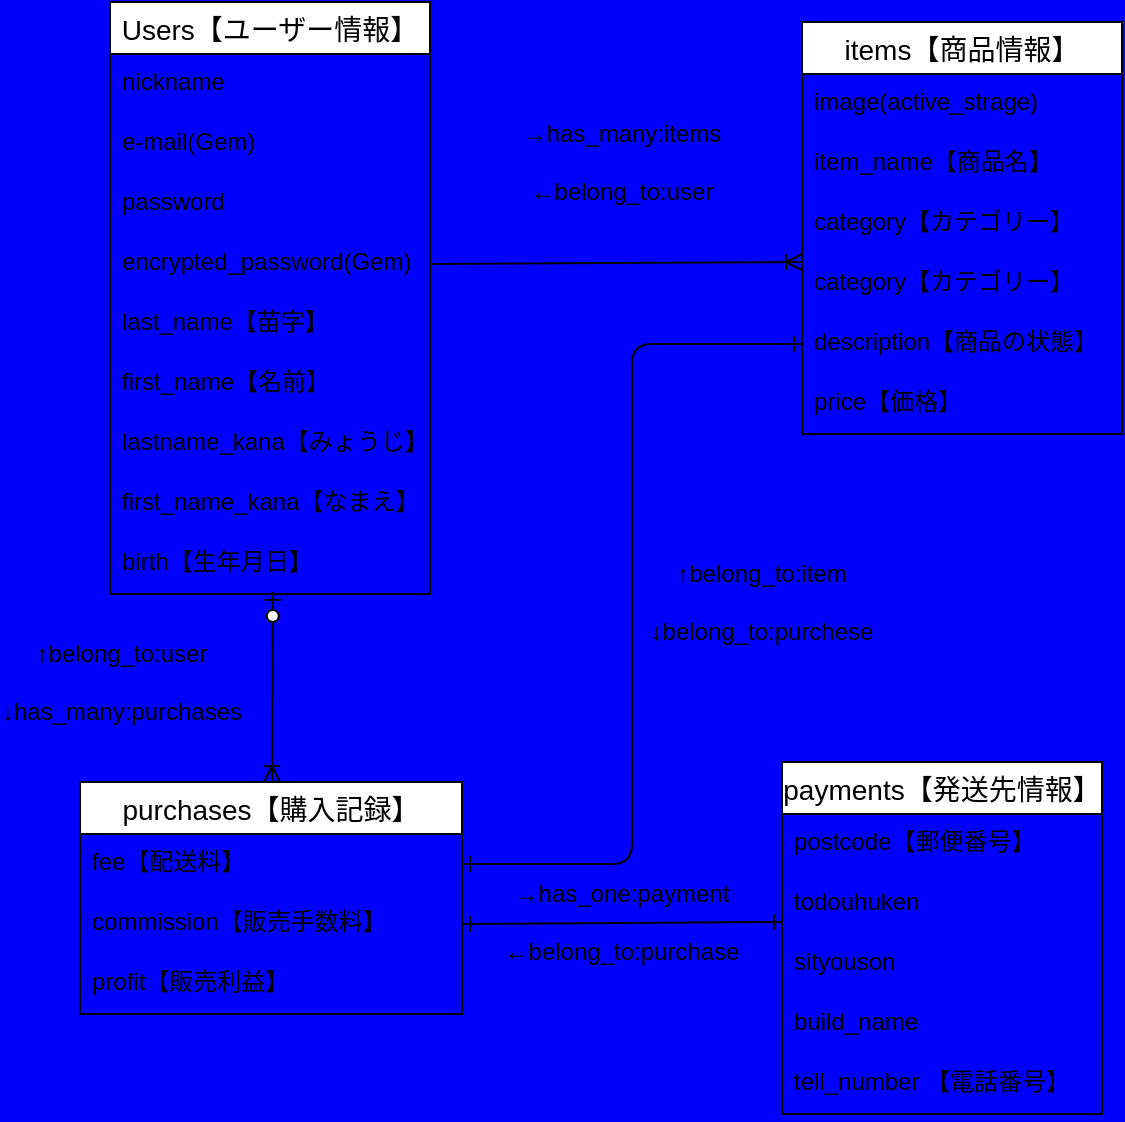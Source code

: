 <mxfile>
    <diagram id="b0n9HCv2dK_fHI8tMbHB" name="ページ2">
        <mxGraphModel dx="664" dy="624" grid="1" gridSize="10" guides="1" tooltips="1" connect="1" arrows="1" fold="1" page="1" pageScale="1" pageWidth="827" pageHeight="1169" background="#0000FF" math="0" shadow="0">
            <root>
                <mxCell id="0"/>
                <mxCell id="1" parent="0"/>
                <mxCell id="lGrzhq-W9deMXUlAprRK-2" value="Users【ユーザー情報】" style="swimlane;fontStyle=0;childLayout=stackLayout;horizontal=1;startSize=26;horizontalStack=0;resizeParent=1;resizeParentMax=0;resizeLast=0;collapsible=1;marginBottom=0;align=center;fontSize=14;" vertex="1" parent="1">
                    <mxGeometry x="254" y="110" width="160" height="296" as="geometry"/>
                </mxCell>
                <mxCell id="lGrzhq-W9deMXUlAprRK-6" value="nickname  " style="text;strokeColor=none;fillColor=none;spacingLeft=4;spacingRight=4;overflow=hidden;rotatable=0;points=[[0,0.5],[1,0.5]];portConstraint=eastwest;fontSize=12;" vertex="1" parent="lGrzhq-W9deMXUlAprRK-2">
                    <mxGeometry y="26" width="160" height="30" as="geometry"/>
                </mxCell>
                <mxCell id="lGrzhq-W9deMXUlAprRK-7" value="e-mail(Gem)" style="text;strokeColor=none;fillColor=none;spacingLeft=4;spacingRight=4;overflow=hidden;rotatable=0;points=[[0,0.5],[1,0.5]];portConstraint=eastwest;fontSize=12;" vertex="1" parent="lGrzhq-W9deMXUlAprRK-2">
                    <mxGeometry y="56" width="160" height="30" as="geometry"/>
                </mxCell>
                <mxCell id="lGrzhq-W9deMXUlAprRK-8" value="password" style="text;strokeColor=none;fillColor=none;spacingLeft=4;spacingRight=4;overflow=hidden;rotatable=0;points=[[0,0.5],[1,0.5]];portConstraint=eastwest;fontSize=12;" vertex="1" parent="lGrzhq-W9deMXUlAprRK-2">
                    <mxGeometry y="86" width="160" height="30" as="geometry"/>
                </mxCell>
                <mxCell id="lGrzhq-W9deMXUlAprRK-3" value="encrypted_password(Gem)" style="text;strokeColor=none;fillColor=none;spacingLeft=4;spacingRight=4;overflow=hidden;rotatable=0;points=[[0,0.5],[1,0.5]];portConstraint=eastwest;fontSize=12;" vertex="1" parent="lGrzhq-W9deMXUlAprRK-2">
                    <mxGeometry y="116" width="160" height="30" as="geometry"/>
                </mxCell>
                <mxCell id="lGrzhq-W9deMXUlAprRK-4" value="last_name【苗字】" style="text;strokeColor=none;fillColor=none;spacingLeft=4;spacingRight=4;overflow=hidden;rotatable=0;points=[[0,0.5],[1,0.5]];portConstraint=eastwest;fontSize=12;" vertex="1" parent="lGrzhq-W9deMXUlAprRK-2">
                    <mxGeometry y="146" width="160" height="30" as="geometry"/>
                </mxCell>
                <mxCell id="lGrzhq-W9deMXUlAprRK-9" value="first_name【名前】" style="text;strokeColor=none;fillColor=none;spacingLeft=4;spacingRight=4;overflow=hidden;rotatable=0;points=[[0,0.5],[1,0.5]];portConstraint=eastwest;fontSize=12;" vertex="1" parent="lGrzhq-W9deMXUlAprRK-2">
                    <mxGeometry y="176" width="160" height="30" as="geometry"/>
                </mxCell>
                <mxCell id="lGrzhq-W9deMXUlAprRK-10" value="lastname_kana【みょうじ】" style="text;strokeColor=none;fillColor=none;spacingLeft=4;spacingRight=4;overflow=hidden;rotatable=0;points=[[0,0.5],[1,0.5]];portConstraint=eastwest;fontSize=12;" vertex="1" parent="lGrzhq-W9deMXUlAprRK-2">
                    <mxGeometry y="206" width="160" height="30" as="geometry"/>
                </mxCell>
                <mxCell id="lGrzhq-W9deMXUlAprRK-11" value="first_name_kana【なまえ】" style="text;strokeColor=none;fillColor=none;spacingLeft=4;spacingRight=4;overflow=hidden;rotatable=0;points=[[0,0.5],[1,0.5]];portConstraint=eastwest;fontSize=12;" vertex="1" parent="lGrzhq-W9deMXUlAprRK-2">
                    <mxGeometry y="236" width="160" height="30" as="geometry"/>
                </mxCell>
                <mxCell id="lGrzhq-W9deMXUlAprRK-12" value="birth【生年月日】" style="text;strokeColor=none;fillColor=none;spacingLeft=4;spacingRight=4;overflow=hidden;rotatable=0;points=[[0,0.5],[1,0.5]];portConstraint=eastwest;fontSize=12;" vertex="1" parent="lGrzhq-W9deMXUlAprRK-2">
                    <mxGeometry y="266" width="160" height="30" as="geometry"/>
                </mxCell>
                <mxCell id="lGrzhq-W9deMXUlAprRK-14" value="items【商品情報】" style="swimlane;fontStyle=0;childLayout=stackLayout;horizontal=1;startSize=26;horizontalStack=0;resizeParent=1;resizeParentMax=0;resizeLast=0;collapsible=1;marginBottom=0;align=center;fontSize=14;" vertex="1" parent="1">
                    <mxGeometry x="600" y="120" width="160" height="206" as="geometry"/>
                </mxCell>
                <mxCell id="lGrzhq-W9deMXUlAprRK-15" value="image(active_strage)" style="text;strokeColor=none;fillColor=none;spacingLeft=4;spacingRight=4;overflow=hidden;rotatable=0;points=[[0,0.5],[1,0.5]];portConstraint=eastwest;fontSize=12;" vertex="1" parent="lGrzhq-W9deMXUlAprRK-14">
                    <mxGeometry y="26" width="160" height="30" as="geometry"/>
                </mxCell>
                <mxCell id="lGrzhq-W9deMXUlAprRK-16" value="item_name【商品名】" style="text;strokeColor=none;fillColor=none;spacingLeft=4;spacingRight=4;overflow=hidden;rotatable=0;points=[[0,0.5],[1,0.5]];portConstraint=eastwest;fontSize=12;" vertex="1" parent="lGrzhq-W9deMXUlAprRK-14">
                    <mxGeometry y="56" width="160" height="30" as="geometry"/>
                </mxCell>
                <mxCell id="fSsrOqIMTbPt8UFpkI5u-9" value="category【カテゴリー】" style="text;strokeColor=none;fillColor=none;spacingLeft=4;spacingRight=4;overflow=hidden;rotatable=0;points=[[0,0.5],[1,0.5]];portConstraint=eastwest;fontSize=12;" vertex="1" parent="lGrzhq-W9deMXUlAprRK-14">
                    <mxGeometry y="86" width="160" height="30" as="geometry"/>
                </mxCell>
                <mxCell id="lGrzhq-W9deMXUlAprRK-18" value="category【カテゴリー】" style="text;strokeColor=none;fillColor=none;spacingLeft=4;spacingRight=4;overflow=hidden;rotatable=0;points=[[0,0.5],[1,0.5]];portConstraint=eastwest;fontSize=12;" vertex="1" parent="lGrzhq-W9deMXUlAprRK-14">
                    <mxGeometry y="116" width="160" height="30" as="geometry"/>
                </mxCell>
                <mxCell id="lGrzhq-W9deMXUlAprRK-19" value="description【商品の状態】" style="text;strokeColor=none;fillColor=none;spacingLeft=4;spacingRight=4;overflow=hidden;rotatable=0;points=[[0,0.5],[1,0.5]];portConstraint=eastwest;fontSize=12;" vertex="1" parent="lGrzhq-W9deMXUlAprRK-14">
                    <mxGeometry y="146" width="160" height="30" as="geometry"/>
                </mxCell>
                <mxCell id="lGrzhq-W9deMXUlAprRK-20" value="price【価格】" style="text;strokeColor=none;fillColor=none;spacingLeft=4;spacingRight=4;overflow=hidden;rotatable=0;points=[[0,0.5],[1,0.5]];portConstraint=eastwest;fontSize=12;" vertex="1" parent="lGrzhq-W9deMXUlAprRK-14">
                    <mxGeometry y="176" width="160" height="30" as="geometry"/>
                </mxCell>
                <mxCell id="lGrzhq-W9deMXUlAprRK-38" value="purchases【購入記録】" style="swimlane;fontStyle=0;childLayout=stackLayout;horizontal=1;startSize=26;horizontalStack=0;resizeParent=1;resizeParentMax=0;resizeLast=0;collapsible=1;marginBottom=0;align=center;fontSize=14;" vertex="1" parent="1">
                    <mxGeometry x="239" y="500" width="191" height="116" as="geometry"/>
                </mxCell>
                <mxCell id="lGrzhq-W9deMXUlAprRK-39" value="fee【配送料】" style="text;strokeColor=none;fillColor=none;spacingLeft=4;spacingRight=4;overflow=hidden;rotatable=0;points=[[0,0.5],[1,0.5]];portConstraint=eastwest;fontSize=12;" vertex="1" parent="lGrzhq-W9deMXUlAprRK-38">
                    <mxGeometry y="26" width="191" height="30" as="geometry"/>
                </mxCell>
                <mxCell id="lGrzhq-W9deMXUlAprRK-40" value="commission【販売手数料】" style="text;strokeColor=none;fillColor=none;spacingLeft=4;spacingRight=4;overflow=hidden;rotatable=0;points=[[0,0.5],[1,0.5]];portConstraint=eastwest;fontSize=12;" vertex="1" parent="lGrzhq-W9deMXUlAprRK-38">
                    <mxGeometry y="56" width="191" height="30" as="geometry"/>
                </mxCell>
                <mxCell id="lGrzhq-W9deMXUlAprRK-41" value="profit【販売利益】" style="text;strokeColor=none;fillColor=none;spacingLeft=4;spacingRight=4;overflow=hidden;rotatable=0;points=[[0,0.5],[1,0.5]];portConstraint=eastwest;fontSize=12;" vertex="1" parent="lGrzhq-W9deMXUlAprRK-38">
                    <mxGeometry y="86" width="191" height="30" as="geometry"/>
                </mxCell>
                <mxCell id="fSsrOqIMTbPt8UFpkI5u-1" value="payments【発送先情報】" style="swimlane;fontStyle=0;childLayout=stackLayout;horizontal=1;startSize=26;horizontalStack=0;resizeParent=1;resizeParentMax=0;resizeLast=0;collapsible=1;marginBottom=0;align=center;fontSize=14;" vertex="1" parent="1">
                    <mxGeometry x="590" y="490" width="160" height="176" as="geometry"/>
                </mxCell>
                <mxCell id="fSsrOqIMTbPt8UFpkI5u-2" value="postcode【郵便番号】" style="text;strokeColor=none;fillColor=none;spacingLeft=4;spacingRight=4;overflow=hidden;rotatable=0;points=[[0,0.5],[1,0.5]];portConstraint=eastwest;fontSize=12;" vertex="1" parent="fSsrOqIMTbPt8UFpkI5u-1">
                    <mxGeometry y="26" width="160" height="30" as="geometry"/>
                </mxCell>
                <mxCell id="fSsrOqIMTbPt8UFpkI5u-3" value="todouhuken" style="text;strokeColor=none;fillColor=none;spacingLeft=4;spacingRight=4;overflow=hidden;rotatable=0;points=[[0,0.5],[1,0.5]];portConstraint=eastwest;fontSize=12;" vertex="1" parent="fSsrOqIMTbPt8UFpkI5u-1">
                    <mxGeometry y="56" width="160" height="30" as="geometry"/>
                </mxCell>
                <mxCell id="fSsrOqIMTbPt8UFpkI5u-5" value="sityouson" style="text;strokeColor=none;fillColor=none;spacingLeft=4;spacingRight=4;overflow=hidden;rotatable=0;points=[[0,0.5],[1,0.5]];portConstraint=eastwest;fontSize=12;" vertex="1" parent="fSsrOqIMTbPt8UFpkI5u-1">
                    <mxGeometry y="86" width="160" height="30" as="geometry"/>
                </mxCell>
                <mxCell id="fSsrOqIMTbPt8UFpkI5u-6" value="build_name" style="text;strokeColor=none;fillColor=none;spacingLeft=4;spacingRight=4;overflow=hidden;rotatable=0;points=[[0,0.5],[1,0.5]];portConstraint=eastwest;fontSize=12;" vertex="1" parent="fSsrOqIMTbPt8UFpkI5u-1">
                    <mxGeometry y="116" width="160" height="30" as="geometry"/>
                </mxCell>
                <mxCell id="fSsrOqIMTbPt8UFpkI5u-4" value="tell_number 【電話番号】" style="text;strokeColor=none;fillColor=none;spacingLeft=4;spacingRight=4;overflow=hidden;rotatable=0;points=[[0,0.5],[1,0.5]];portConstraint=eastwest;fontSize=12;" vertex="1" parent="fSsrOqIMTbPt8UFpkI5u-1">
                    <mxGeometry y="146" width="160" height="30" as="geometry"/>
                </mxCell>
                <mxCell id="fSsrOqIMTbPt8UFpkI5u-15" style="edgeStyle=none;html=1;exitX=1;exitY=0.5;exitDx=0;exitDy=0;endArrow=ERoneToMany;endFill=0;" edge="1" parent="1" source="lGrzhq-W9deMXUlAprRK-3">
                    <mxGeometry relative="1" as="geometry">
                        <mxPoint x="600" y="240" as="targetPoint"/>
                    </mxGeometry>
                </mxCell>
                <mxCell id="fSsrOqIMTbPt8UFpkI5u-20" value="" style="fontSize=12;html=1;endArrow=ERoneToMany;startArrow=ERzeroToOne;jumpSize=6;exitX=0.509;exitY=0.967;exitDx=0;exitDy=0;exitPerimeter=0;" edge="1" parent="1" source="lGrzhq-W9deMXUlAprRK-12">
                    <mxGeometry width="100" height="100" relative="1" as="geometry">
                        <mxPoint x="330" y="410" as="sourcePoint"/>
                        <mxPoint x="335" y="500" as="targetPoint"/>
                    </mxGeometry>
                </mxCell>
                <mxCell id="fSsrOqIMTbPt8UFpkI5u-22" style="edgeStyle=none;curved=1;jumpSize=6;html=1;exitX=1;exitY=0.5;exitDx=0;exitDy=0;endArrow=ERone;endFill=0;startArrow=ERone;startFill=0;" edge="1" parent="1" source="lGrzhq-W9deMXUlAprRK-40">
                    <mxGeometry relative="1" as="geometry">
                        <mxPoint x="590" y="570" as="targetPoint"/>
                    </mxGeometry>
                </mxCell>
                <mxCell id="fSsrOqIMTbPt8UFpkI5u-25" style="edgeStyle=orthogonalEdgeStyle;jumpSize=6;html=1;exitX=1;exitY=0.5;exitDx=0;exitDy=0;entryX=0;entryY=0.5;entryDx=0;entryDy=0;startArrow=ERone;startFill=0;endArrow=ERone;endFill=0;" edge="1" parent="1" source="lGrzhq-W9deMXUlAprRK-39" target="lGrzhq-W9deMXUlAprRK-19">
                    <mxGeometry relative="1" as="geometry"/>
                </mxCell>
                <mxCell id="fSsrOqIMTbPt8UFpkI5u-26" value="→has_many:items&lt;br&gt;&lt;br&gt;←belong_to:user" style="whiteSpace=wrap;html=1;opacity=0;" vertex="1" parent="1">
                    <mxGeometry x="450" y="160" width="120" height="60" as="geometry"/>
                </mxCell>
                <mxCell id="fSsrOqIMTbPt8UFpkI5u-27" value="↑belong_to:item&lt;br&gt;&lt;br&gt;↓belong_to:purchese" style="whiteSpace=wrap;html=1;opacity=0;" vertex="1" parent="1">
                    <mxGeometry x="520" y="380" width="120" height="60" as="geometry"/>
                </mxCell>
                <mxCell id="fSsrOqIMTbPt8UFpkI5u-28" value="↑belong_to:user&lt;br&gt;&lt;br&gt;↓has_many:purchases" style="whiteSpace=wrap;html=1;opacity=0;" vertex="1" parent="1">
                    <mxGeometry x="200" y="420" width="120" height="60" as="geometry"/>
                </mxCell>
                <mxCell id="fSsrOqIMTbPt8UFpkI5u-31" value="→has_one:payment&lt;br&gt;&lt;br&gt;←belong_to:purchase" style="whiteSpace=wrap;html=1;opacity=0;" vertex="1" parent="1">
                    <mxGeometry x="450" y="540" width="120" height="60" as="geometry"/>
                </mxCell>
            </root>
        </mxGraphModel>
    </diagram>
    <diagram id="JFPnrE59uVjR0qPbnHLo" name="ページ3">
        <mxGraphModel dx="664" dy="624" grid="1" gridSize="10" guides="1" tooltips="1" connect="1" arrows="1" fold="1" page="1" pageScale="1" pageWidth="827" pageHeight="1169" math="0" shadow="0">
            <root>
                <mxCell id="0"/>
                <mxCell id="1" parent="0"/>
            </root>
        </mxGraphModel>
    </diagram>
</mxfile>
